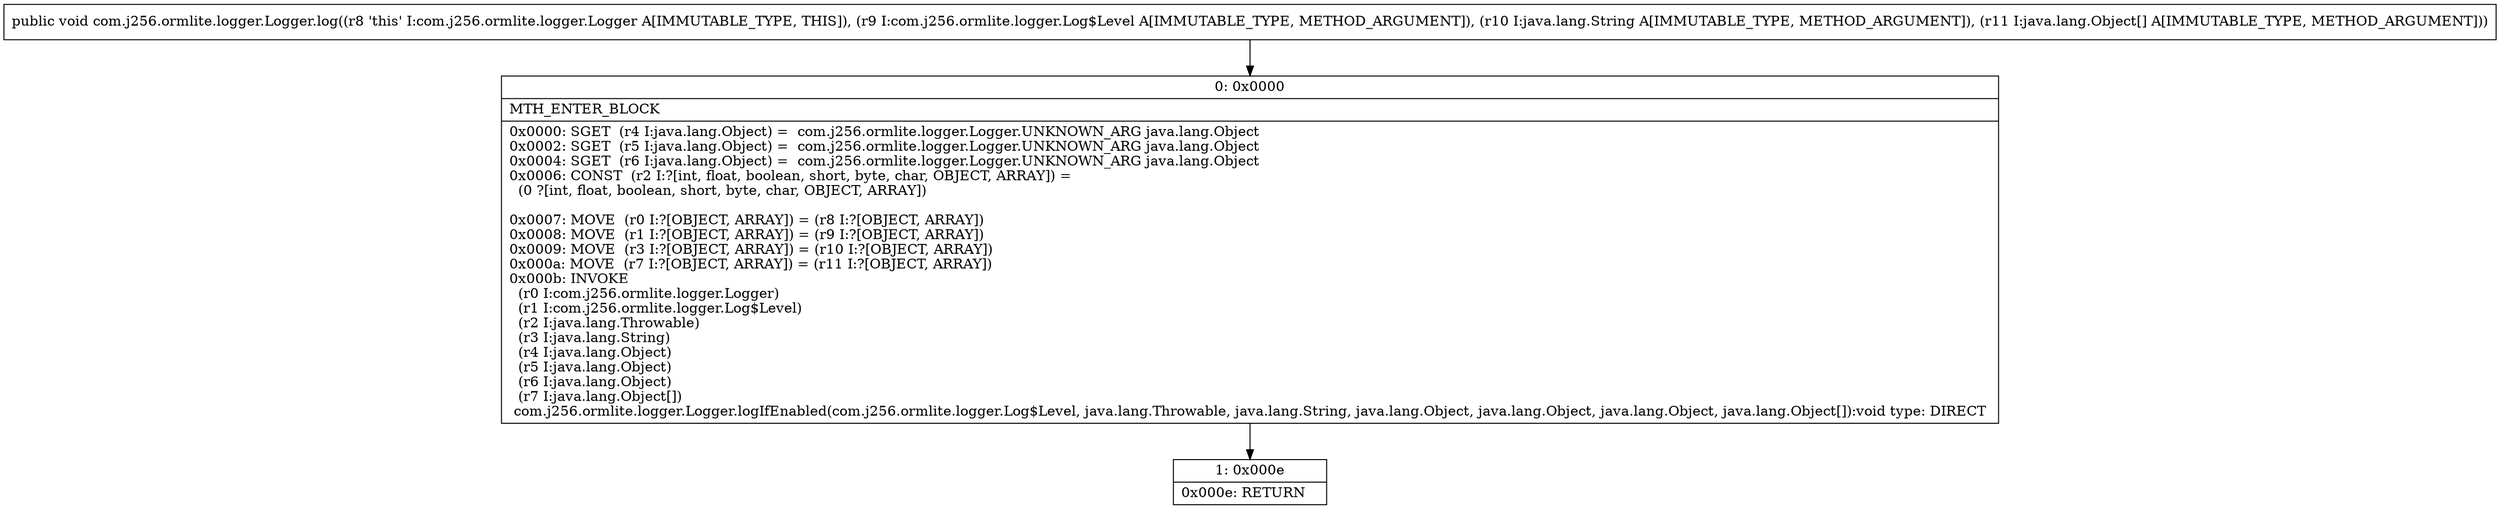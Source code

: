 digraph "CFG forcom.j256.ormlite.logger.Logger.log(Lcom\/j256\/ormlite\/logger\/Log$Level;Ljava\/lang\/String;[Ljava\/lang\/Object;)V" {
Node_0 [shape=record,label="{0\:\ 0x0000|MTH_ENTER_BLOCK\l|0x0000: SGET  (r4 I:java.lang.Object) =  com.j256.ormlite.logger.Logger.UNKNOWN_ARG java.lang.Object \l0x0002: SGET  (r5 I:java.lang.Object) =  com.j256.ormlite.logger.Logger.UNKNOWN_ARG java.lang.Object \l0x0004: SGET  (r6 I:java.lang.Object) =  com.j256.ormlite.logger.Logger.UNKNOWN_ARG java.lang.Object \l0x0006: CONST  (r2 I:?[int, float, boolean, short, byte, char, OBJECT, ARRAY]) = \l  (0 ?[int, float, boolean, short, byte, char, OBJECT, ARRAY])\l \l0x0007: MOVE  (r0 I:?[OBJECT, ARRAY]) = (r8 I:?[OBJECT, ARRAY]) \l0x0008: MOVE  (r1 I:?[OBJECT, ARRAY]) = (r9 I:?[OBJECT, ARRAY]) \l0x0009: MOVE  (r3 I:?[OBJECT, ARRAY]) = (r10 I:?[OBJECT, ARRAY]) \l0x000a: MOVE  (r7 I:?[OBJECT, ARRAY]) = (r11 I:?[OBJECT, ARRAY]) \l0x000b: INVOKE  \l  (r0 I:com.j256.ormlite.logger.Logger)\l  (r1 I:com.j256.ormlite.logger.Log$Level)\l  (r2 I:java.lang.Throwable)\l  (r3 I:java.lang.String)\l  (r4 I:java.lang.Object)\l  (r5 I:java.lang.Object)\l  (r6 I:java.lang.Object)\l  (r7 I:java.lang.Object[])\l com.j256.ormlite.logger.Logger.logIfEnabled(com.j256.ormlite.logger.Log$Level, java.lang.Throwable, java.lang.String, java.lang.Object, java.lang.Object, java.lang.Object, java.lang.Object[]):void type: DIRECT \l}"];
Node_1 [shape=record,label="{1\:\ 0x000e|0x000e: RETURN   \l}"];
MethodNode[shape=record,label="{public void com.j256.ormlite.logger.Logger.log((r8 'this' I:com.j256.ormlite.logger.Logger A[IMMUTABLE_TYPE, THIS]), (r9 I:com.j256.ormlite.logger.Log$Level A[IMMUTABLE_TYPE, METHOD_ARGUMENT]), (r10 I:java.lang.String A[IMMUTABLE_TYPE, METHOD_ARGUMENT]), (r11 I:java.lang.Object[] A[IMMUTABLE_TYPE, METHOD_ARGUMENT])) }"];
MethodNode -> Node_0;
Node_0 -> Node_1;
}

